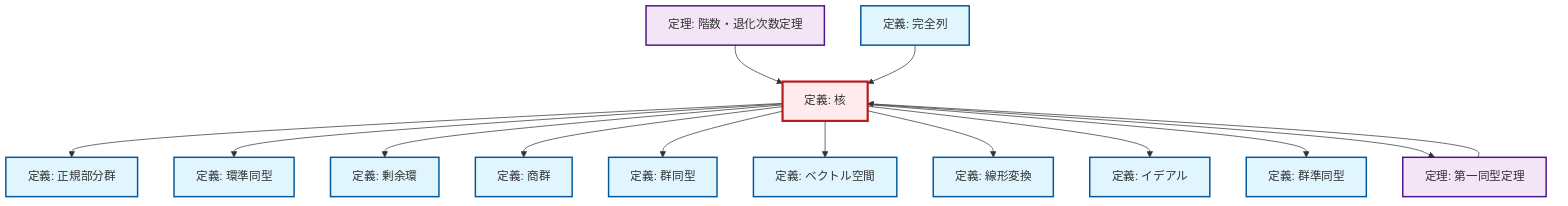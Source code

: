 graph TD
    classDef definition fill:#e1f5fe,stroke:#01579b,stroke-width:2px
    classDef theorem fill:#f3e5f5,stroke:#4a148c,stroke-width:2px
    classDef axiom fill:#fff3e0,stroke:#e65100,stroke-width:2px
    classDef example fill:#e8f5e9,stroke:#1b5e20,stroke-width:2px
    classDef current fill:#ffebee,stroke:#b71c1c,stroke-width:3px
    def-ring-homomorphism["定義: 環準同型"]:::definition
    def-kernel["定義: 核"]:::definition
    def-vector-space["定義: ベクトル空間"]:::definition
    def-isomorphism["定義: 群同型"]:::definition
    def-normal-subgroup["定義: 正規部分群"]:::definition
    def-ideal["定義: イデアル"]:::definition
    def-quotient-group["定義: 商群"]:::definition
    def-linear-transformation["定義: 線形変換"]:::definition
    thm-rank-nullity["定理: 階数・退化次数定理"]:::theorem
    def-exact-sequence["定義: 完全列"]:::definition
    def-quotient-ring["定義: 剰余環"]:::definition
    def-homomorphism["定義: 群準同型"]:::definition
    thm-first-isomorphism["定理: 第一同型定理"]:::theorem
    def-kernel --> def-normal-subgroup
    thm-rank-nullity --> def-kernel
    def-exact-sequence --> def-kernel
    def-kernel --> def-ring-homomorphism
    def-kernel --> def-quotient-ring
    def-kernel --> def-quotient-group
    def-kernel --> def-isomorphism
    def-kernel --> def-vector-space
    def-kernel --> def-linear-transformation
    thm-first-isomorphism --> def-kernel
    def-kernel --> def-ideal
    def-kernel --> def-homomorphism
    def-kernel --> thm-first-isomorphism
    class def-kernel current